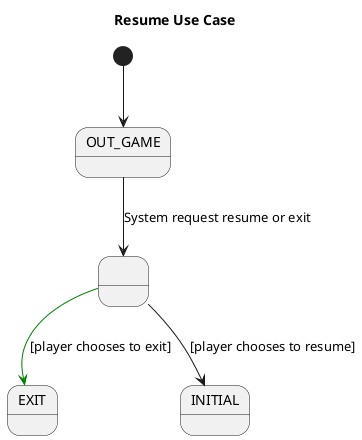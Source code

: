 @startuml
title "Resume Use Case"

state OUT_GAME

[*] --> OUT_GAME
OUT_GAME --> one : System request resume or exit
state " " as one
one -[#green]-> EXIT : [player chooses to exit]
one --> INITIAL : [player chooses to resume]

@enduml